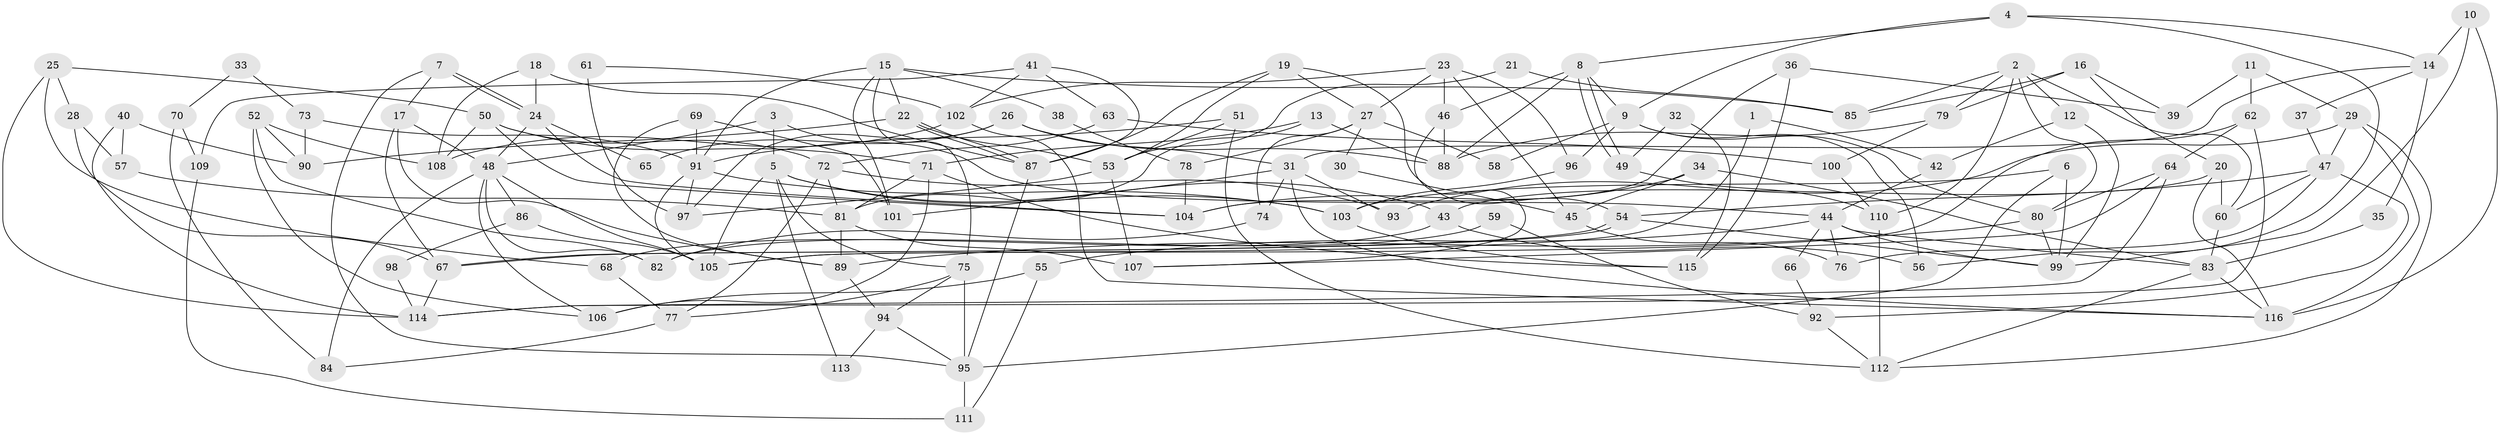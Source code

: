 // Generated by graph-tools (version 1.1) at 2025/02/03/09/25 03:02:04]
// undirected, 116 vertices, 232 edges
graph export_dot {
graph [start="1"]
  node [color=gray90,style=filled];
  1;
  2;
  3;
  4;
  5;
  6;
  7;
  8;
  9;
  10;
  11;
  12;
  13;
  14;
  15;
  16;
  17;
  18;
  19;
  20;
  21;
  22;
  23;
  24;
  25;
  26;
  27;
  28;
  29;
  30;
  31;
  32;
  33;
  34;
  35;
  36;
  37;
  38;
  39;
  40;
  41;
  42;
  43;
  44;
  45;
  46;
  47;
  48;
  49;
  50;
  51;
  52;
  53;
  54;
  55;
  56;
  57;
  58;
  59;
  60;
  61;
  62;
  63;
  64;
  65;
  66;
  67;
  68;
  69;
  70;
  71;
  72;
  73;
  74;
  75;
  76;
  77;
  78;
  79;
  80;
  81;
  82;
  83;
  84;
  85;
  86;
  87;
  88;
  89;
  90;
  91;
  92;
  93;
  94;
  95;
  96;
  97;
  98;
  99;
  100;
  101;
  102;
  103;
  104;
  105;
  106;
  107;
  108;
  109;
  110;
  111;
  112;
  113;
  114;
  115;
  116;
  1 -- 105;
  1 -- 42;
  2 -- 79;
  2 -- 85;
  2 -- 12;
  2 -- 60;
  2 -- 80;
  2 -- 110;
  3 -- 44;
  3 -- 48;
  3 -- 5;
  4 -- 14;
  4 -- 8;
  4 -- 9;
  4 -- 56;
  5 -- 75;
  5 -- 43;
  5 -- 103;
  5 -- 105;
  5 -- 113;
  6 -- 99;
  6 -- 103;
  6 -- 95;
  7 -- 95;
  7 -- 24;
  7 -- 24;
  7 -- 17;
  8 -- 88;
  8 -- 49;
  8 -- 49;
  8 -- 9;
  8 -- 46;
  9 -- 56;
  9 -- 58;
  9 -- 80;
  9 -- 96;
  10 -- 116;
  10 -- 99;
  10 -- 14;
  11 -- 62;
  11 -- 29;
  11 -- 39;
  12 -- 99;
  12 -- 42;
  13 -- 88;
  13 -- 81;
  13 -- 71;
  14 -- 31;
  14 -- 35;
  14 -- 37;
  15 -- 22;
  15 -- 91;
  15 -- 38;
  15 -- 75;
  15 -- 85;
  15 -- 101;
  16 -- 39;
  16 -- 20;
  16 -- 79;
  16 -- 85;
  17 -- 67;
  17 -- 48;
  17 -- 89;
  18 -- 24;
  18 -- 87;
  18 -- 108;
  19 -- 54;
  19 -- 87;
  19 -- 27;
  19 -- 53;
  20 -- 60;
  20 -- 43;
  20 -- 116;
  21 -- 85;
  21 -- 53;
  22 -- 53;
  22 -- 87;
  22 -- 87;
  22 -- 90;
  23 -- 46;
  23 -- 96;
  23 -- 27;
  23 -- 45;
  23 -- 102;
  24 -- 48;
  24 -- 65;
  24 -- 104;
  25 -- 114;
  25 -- 50;
  25 -- 28;
  25 -- 68;
  26 -- 97;
  26 -- 31;
  26 -- 65;
  26 -- 88;
  27 -- 30;
  27 -- 58;
  27 -- 74;
  27 -- 78;
  28 -- 67;
  28 -- 57;
  29 -- 112;
  29 -- 116;
  29 -- 47;
  29 -- 93;
  30 -- 45;
  31 -- 116;
  31 -- 93;
  31 -- 74;
  31 -- 101;
  32 -- 115;
  32 -- 49;
  33 -- 70;
  33 -- 73;
  34 -- 104;
  34 -- 83;
  34 -- 45;
  35 -- 83;
  36 -- 115;
  36 -- 104;
  36 -- 39;
  37 -- 47;
  38 -- 78;
  40 -- 57;
  40 -- 90;
  40 -- 114;
  41 -- 63;
  41 -- 87;
  41 -- 102;
  41 -- 109;
  42 -- 44;
  43 -- 56;
  43 -- 68;
  44 -- 99;
  44 -- 76;
  44 -- 55;
  44 -- 66;
  44 -- 83;
  45 -- 76;
  46 -- 107;
  46 -- 88;
  47 -- 60;
  47 -- 54;
  47 -- 76;
  47 -- 92;
  48 -- 106;
  48 -- 82;
  48 -- 84;
  48 -- 86;
  48 -- 105;
  49 -- 110;
  50 -- 108;
  50 -- 72;
  50 -- 71;
  50 -- 104;
  51 -- 53;
  51 -- 91;
  51 -- 112;
  52 -- 82;
  52 -- 108;
  52 -- 90;
  52 -- 106;
  53 -- 107;
  53 -- 97;
  54 -- 67;
  54 -- 67;
  54 -- 99;
  55 -- 106;
  55 -- 111;
  57 -- 81;
  59 -- 92;
  59 -- 82;
  60 -- 83;
  61 -- 102;
  61 -- 97;
  62 -- 114;
  62 -- 105;
  62 -- 64;
  63 -- 72;
  63 -- 100;
  64 -- 80;
  64 -- 107;
  64 -- 114;
  66 -- 92;
  67 -- 114;
  68 -- 77;
  69 -- 89;
  69 -- 101;
  69 -- 91;
  70 -- 84;
  70 -- 109;
  71 -- 81;
  71 -- 106;
  71 -- 115;
  72 -- 77;
  72 -- 81;
  72 -- 93;
  73 -- 90;
  73 -- 91;
  74 -- 82;
  75 -- 95;
  75 -- 77;
  75 -- 94;
  77 -- 84;
  78 -- 104;
  79 -- 88;
  79 -- 100;
  80 -- 89;
  80 -- 99;
  81 -- 89;
  81 -- 107;
  83 -- 116;
  83 -- 112;
  86 -- 105;
  86 -- 98;
  87 -- 95;
  89 -- 94;
  91 -- 105;
  91 -- 97;
  91 -- 103;
  92 -- 112;
  94 -- 95;
  94 -- 113;
  95 -- 111;
  96 -- 103;
  98 -- 114;
  100 -- 110;
  102 -- 108;
  102 -- 116;
  103 -- 115;
  109 -- 111;
  110 -- 112;
}

